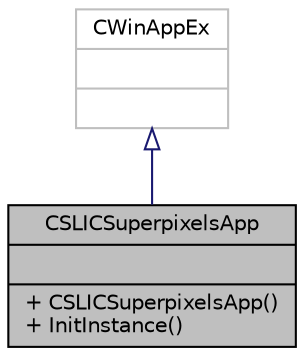 digraph "CSLICSuperpixelsApp"
{
  edge [fontname="Helvetica",fontsize="10",labelfontname="Helvetica",labelfontsize="10"];
  node [fontname="Helvetica",fontsize="10",shape=record];
  Node1 [label="{CSLICSuperpixelsApp\n||+ CSLICSuperpixelsApp()\l+ InitInstance()\l}",height=0.2,width=0.4,color="black", fillcolor="grey75", style="filled", fontcolor="black"];
  Node2 -> Node1 [dir="back",color="midnightblue",fontsize="10",style="solid",arrowtail="onormal",fontname="Helvetica"];
  Node2 [label="{CWinAppEx\n||}",height=0.2,width=0.4,color="grey75", fillcolor="white", style="filled"];
}
